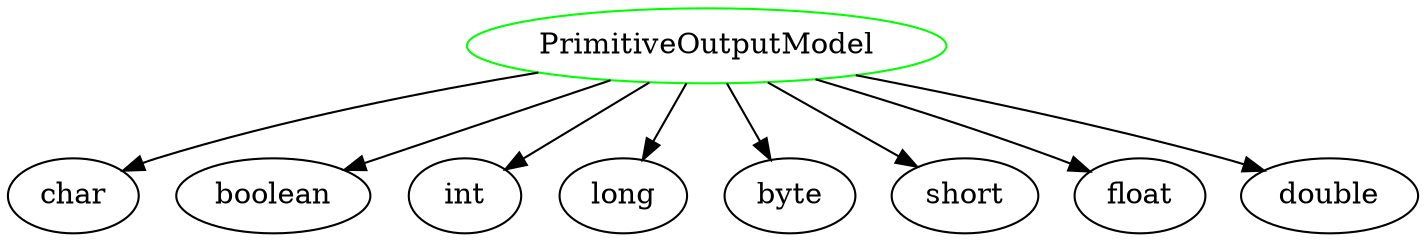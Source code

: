 digraph "PrimitiveOutputModel" {
  overlap = false
  splines = true
  injector [label="PrimitiveOutputModel",color=green];
  node7 [label="char"];
  node8 [label="boolean"];
  node4 [label="int"];
  node3 [label="long"];
  node6 [label="byte"];
  node5 [label="short"];
  node2 [label="float"];
  node1 [label="double"];
  injector -> node8 [];
  injector -> node7 [];
  injector -> node6 [];
  injector -> node5 [];
  injector -> node4 [];
  injector -> node3 [];
  injector -> node2 [];
  injector -> node1 [];
}
